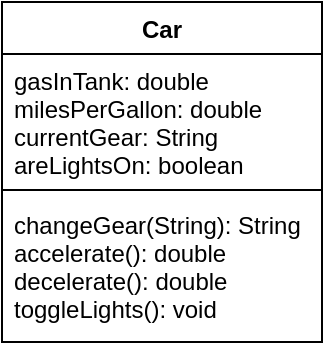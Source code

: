 <mxfile version="14.2.9" type="github">
  <diagram id="_bLEPY9MUKeixrJfoKjJ" name="Page-1">
    <mxGraphModel dx="868" dy="450" grid="1" gridSize="10" guides="1" tooltips="1" connect="1" arrows="1" fold="1" page="1" pageScale="1" pageWidth="850" pageHeight="1100" math="0" shadow="0">
      <root>
        <mxCell id="0" />
        <mxCell id="1" parent="0" />
        <mxCell id="Y1IrAhcieXJ3fh3YclmG-1" value="Car" style="swimlane;fontStyle=1;align=center;verticalAlign=top;childLayout=stackLayout;horizontal=1;startSize=26;horizontalStack=0;resizeParent=1;resizeParentMax=0;resizeLast=0;collapsible=1;marginBottom=0;" vertex="1" parent="1">
          <mxGeometry x="80" y="40" width="160" height="170" as="geometry" />
        </mxCell>
        <mxCell id="Y1IrAhcieXJ3fh3YclmG-2" value="gasInTank: double&#xa;milesPerGallon: double&#xa;currentGear: String&#xa;areLightsOn: boolean" style="text;strokeColor=none;fillColor=none;align=left;verticalAlign=top;spacingLeft=4;spacingRight=4;overflow=hidden;rotatable=0;points=[[0,0.5],[1,0.5]];portConstraint=eastwest;" vertex="1" parent="Y1IrAhcieXJ3fh3YclmG-1">
          <mxGeometry y="26" width="160" height="64" as="geometry" />
        </mxCell>
        <mxCell id="Y1IrAhcieXJ3fh3YclmG-3" value="" style="line;strokeWidth=1;fillColor=none;align=left;verticalAlign=middle;spacingTop=-1;spacingLeft=3;spacingRight=3;rotatable=0;labelPosition=right;points=[];portConstraint=eastwest;" vertex="1" parent="Y1IrAhcieXJ3fh3YclmG-1">
          <mxGeometry y="90" width="160" height="8" as="geometry" />
        </mxCell>
        <mxCell id="Y1IrAhcieXJ3fh3YclmG-4" value="changeGear(String): String&#xa;accelerate(): double&#xa;decelerate(): double&#xa;toggleLights(): void" style="text;strokeColor=none;fillColor=none;align=left;verticalAlign=top;spacingLeft=4;spacingRight=4;overflow=hidden;rotatable=0;points=[[0,0.5],[1,0.5]];portConstraint=eastwest;" vertex="1" parent="Y1IrAhcieXJ3fh3YclmG-1">
          <mxGeometry y="98" width="160" height="72" as="geometry" />
        </mxCell>
      </root>
    </mxGraphModel>
  </diagram>
</mxfile>
